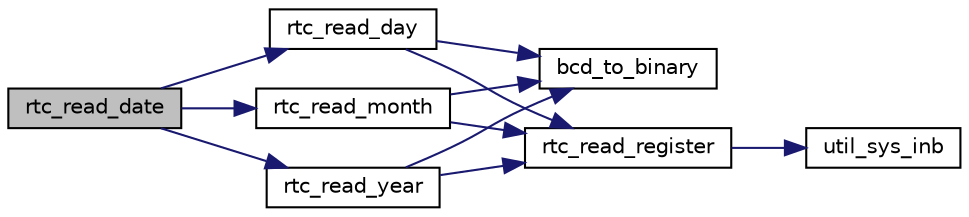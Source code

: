 digraph "rtc_read_date"
{
 // INTERACTIVE_SVG=YES
 // LATEX_PDF_SIZE
  edge [fontname="Helvetica",fontsize="10",labelfontname="Helvetica",labelfontsize="10"];
  node [fontname="Helvetica",fontsize="10",shape=record];
  rankdir="LR";
  Node1 [label="rtc_read_date",height=0.2,width=0.4,color="black", fillcolor="grey75", style="filled", fontcolor="black",tooltip=" "];
  Node1 -> Node2 [color="midnightblue",fontsize="10",style="solid",fontname="Helvetica"];
  Node2 [label="rtc_read_day",height=0.2,width=0.4,color="black", fillcolor="white", style="filled",URL="$rtc_8c.html#a8d6a4c8ebb96bdf2cc635b0364d0d9a1",tooltip=" "];
  Node2 -> Node3 [color="midnightblue",fontsize="10",style="solid",fontname="Helvetica"];
  Node3 [label="bcd_to_binary",height=0.2,width=0.4,color="black", fillcolor="white", style="filled",URL="$utils_8h.html#aa4f4783fc2ae125e0b964bf614e401b2",tooltip=" "];
  Node2 -> Node4 [color="midnightblue",fontsize="10",style="solid",fontname="Helvetica"];
  Node4 [label="rtc_read_register",height=0.2,width=0.4,color="black", fillcolor="white", style="filled",URL="$rtc_8c.html#ab42ebfe661299e92bd2b69d3980ec5bd",tooltip=" "];
  Node4 -> Node5 [color="midnightblue",fontsize="10",style="solid",fontname="Helvetica"];
  Node5 [label="util_sys_inb",height=0.2,width=0.4,color="black", fillcolor="white", style="filled",URL="$utils_8h.html#a79a031a8611f5b2d6afa4158e92b0fb4",tooltip="Invokes sys_inb() system call but reads the value into a uint8_t variable."];
  Node1 -> Node6 [color="midnightblue",fontsize="10",style="solid",fontname="Helvetica"];
  Node6 [label="rtc_read_month",height=0.2,width=0.4,color="black", fillcolor="white", style="filled",URL="$rtc_8c.html#a375cf91cb107feba8c40b07d6e26df7d",tooltip=" "];
  Node6 -> Node3 [color="midnightblue",fontsize="10",style="solid",fontname="Helvetica"];
  Node6 -> Node4 [color="midnightblue",fontsize="10",style="solid",fontname="Helvetica"];
  Node1 -> Node7 [color="midnightblue",fontsize="10",style="solid",fontname="Helvetica"];
  Node7 [label="rtc_read_year",height=0.2,width=0.4,color="black", fillcolor="white", style="filled",URL="$rtc_8c.html#aed9f9ab38ce54d8229f81eda6cea65b8",tooltip=" "];
  Node7 -> Node3 [color="midnightblue",fontsize="10",style="solid",fontname="Helvetica"];
  Node7 -> Node4 [color="midnightblue",fontsize="10",style="solid",fontname="Helvetica"];
}
